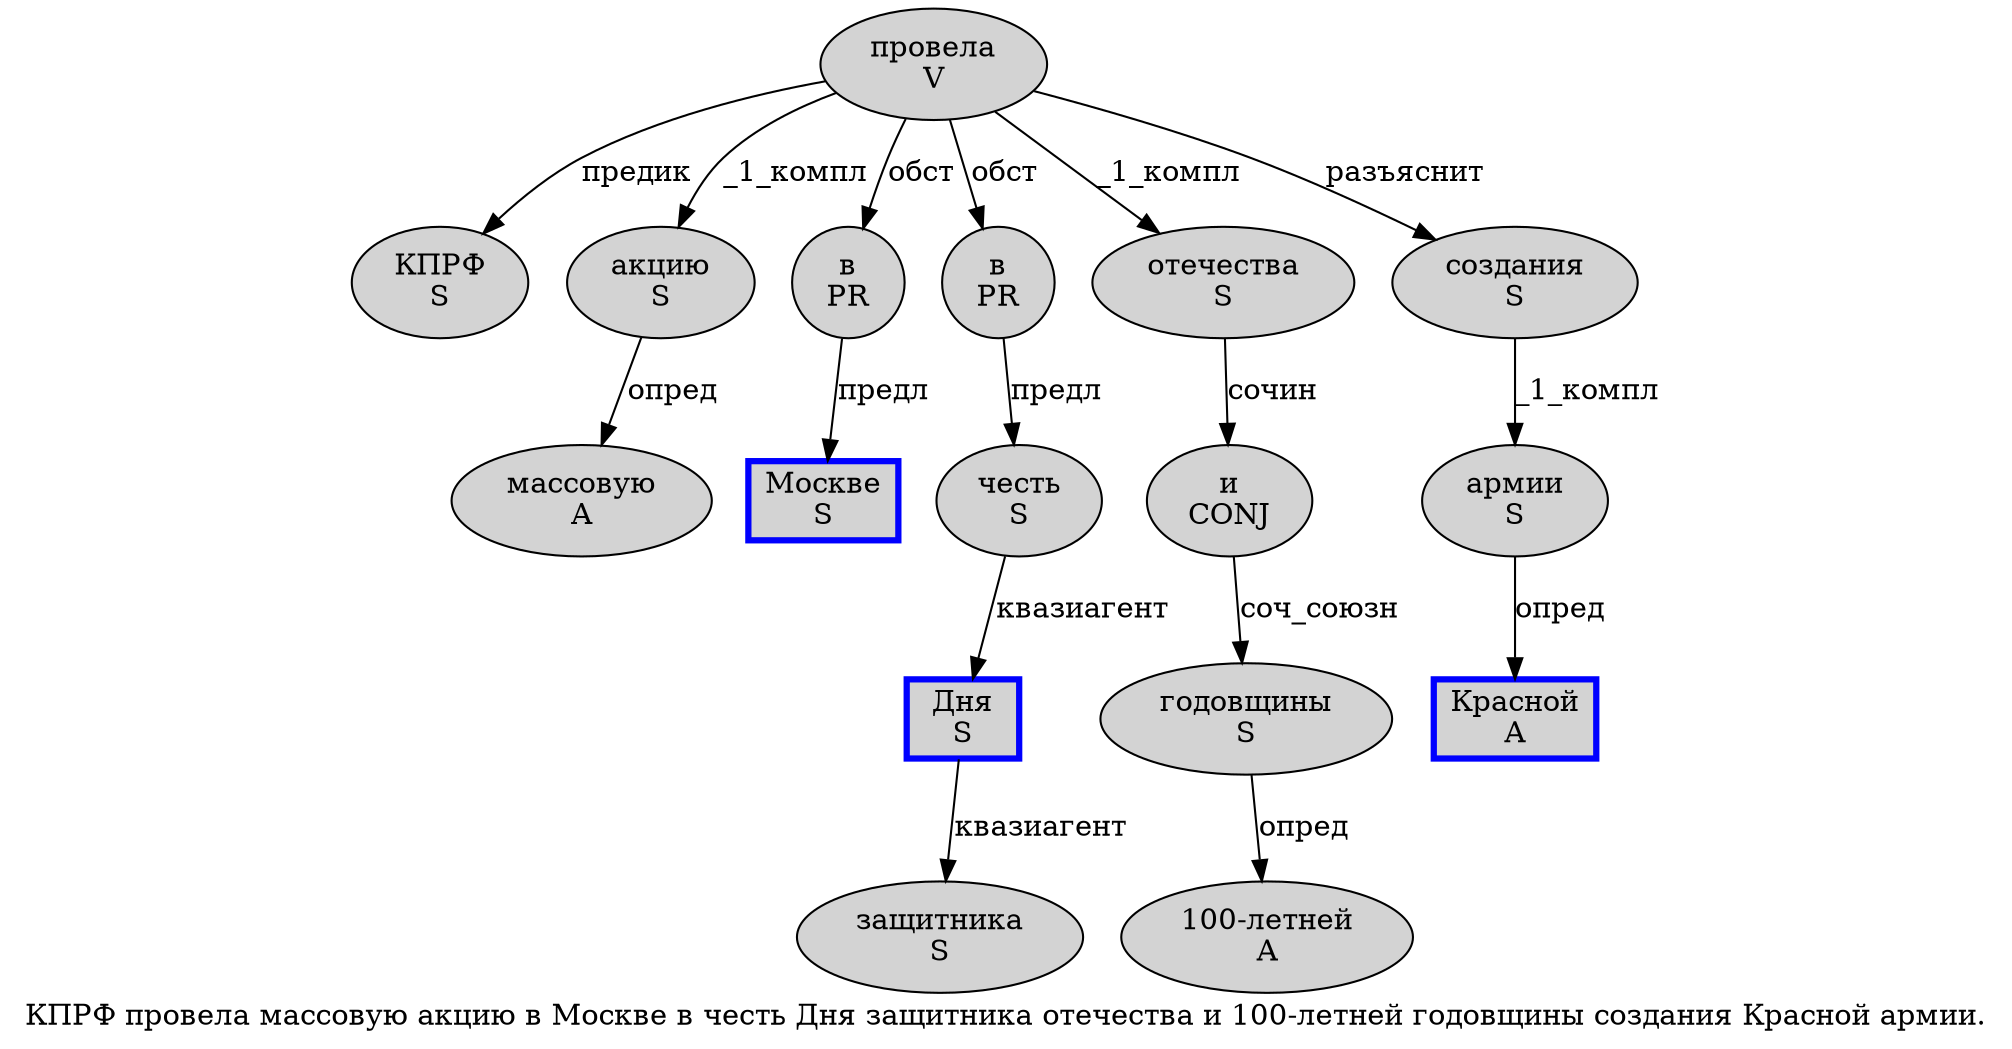 digraph SENTENCE_365 {
	graph [label="КПРФ провела массовую акцию в Москве в честь Дня защитника отечества и 100-летней годовщины создания Красной армии."]
	node [style=filled]
		0 [label="КПРФ
S" color="" fillcolor=lightgray penwidth=1 shape=ellipse]
		1 [label="провела
V" color="" fillcolor=lightgray penwidth=1 shape=ellipse]
		2 [label="массовую
A" color="" fillcolor=lightgray penwidth=1 shape=ellipse]
		3 [label="акцию
S" color="" fillcolor=lightgray penwidth=1 shape=ellipse]
		4 [label="в
PR" color="" fillcolor=lightgray penwidth=1 shape=ellipse]
		5 [label="Москве
S" color=blue fillcolor=lightgray penwidth=3 shape=box]
		6 [label="в
PR" color="" fillcolor=lightgray penwidth=1 shape=ellipse]
		7 [label="честь
S" color="" fillcolor=lightgray penwidth=1 shape=ellipse]
		8 [label="Дня
S" color=blue fillcolor=lightgray penwidth=3 shape=box]
		9 [label="защитника
S" color="" fillcolor=lightgray penwidth=1 shape=ellipse]
		10 [label="отечества
S" color="" fillcolor=lightgray penwidth=1 shape=ellipse]
		11 [label="и
CONJ" color="" fillcolor=lightgray penwidth=1 shape=ellipse]
		12 [label="100-летней
A" color="" fillcolor=lightgray penwidth=1 shape=ellipse]
		13 [label="годовщины
S" color="" fillcolor=lightgray penwidth=1 shape=ellipse]
		14 [label="создания
S" color="" fillcolor=lightgray penwidth=1 shape=ellipse]
		15 [label="Красной
A" color=blue fillcolor=lightgray penwidth=3 shape=box]
		16 [label="армии
S" color="" fillcolor=lightgray penwidth=1 shape=ellipse]
			14 -> 16 [label="_1_компл"]
			3 -> 2 [label="опред"]
			10 -> 11 [label="сочин"]
			13 -> 12 [label="опред"]
			4 -> 5 [label="предл"]
			6 -> 7 [label="предл"]
			11 -> 13 [label="соч_союзн"]
			8 -> 9 [label="квазиагент"]
			7 -> 8 [label="квазиагент"]
			16 -> 15 [label="опред"]
			1 -> 0 [label="предик"]
			1 -> 3 [label="_1_компл"]
			1 -> 4 [label="обст"]
			1 -> 6 [label="обст"]
			1 -> 10 [label="_1_компл"]
			1 -> 14 [label="разъяснит"]
}